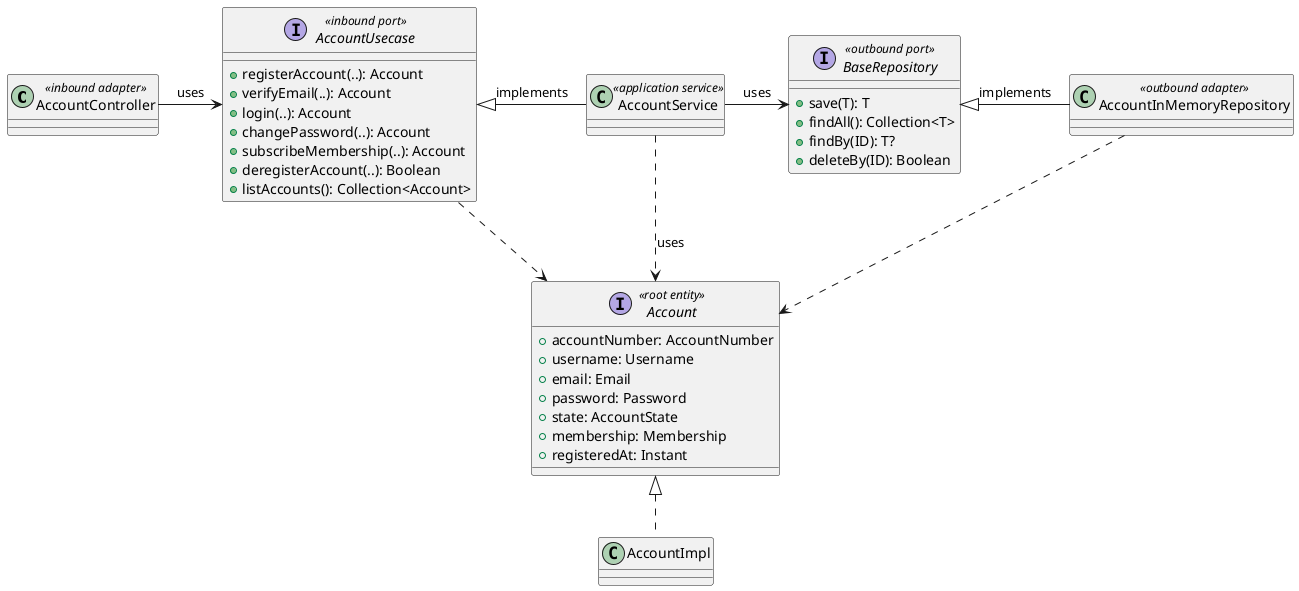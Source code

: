 @startuml

class AccountController <<inbound adapter>> {}

interface AccountUsecase <<inbound port>> {
    + registerAccount(..): Account
    + verifyEmail(..): Account
    + login(..): Account
    + changePassword(..): Account
    + subscribeMembership(..): Account
    + deregisterAccount(..): Boolean
    + listAccounts(): Collection<Account>
}

class AccountService <<application service>> {}

interface Account <<root entity>> {
    + accountNumber: AccountNumber
    + username: Username
    + email: Email
    + password: Password
    + state: AccountState
    + membership: Membership
    + registeredAt: Instant
}

class AccountImpl implements Account

interface BaseRepository <<outbound port>> {
    + save(T): T
    + findAll(): Collection<T>
    + findBy(ID): T?
    + deleteBy(ID): Boolean
}

class AccountInMemoryRepository <<outbound adapter>> {}

AccountController -right-> AccountUsecase: uses
AccountService -left-|> AccountUsecase: implements
AccountService -right-> BaseRepository: uses
BaseRepository <|-right AccountInMemoryRepository: implements
AccountUsecase ..> Account
AccountService ..> Account: uses
AccountInMemoryRepository ..> Account

@enduml
